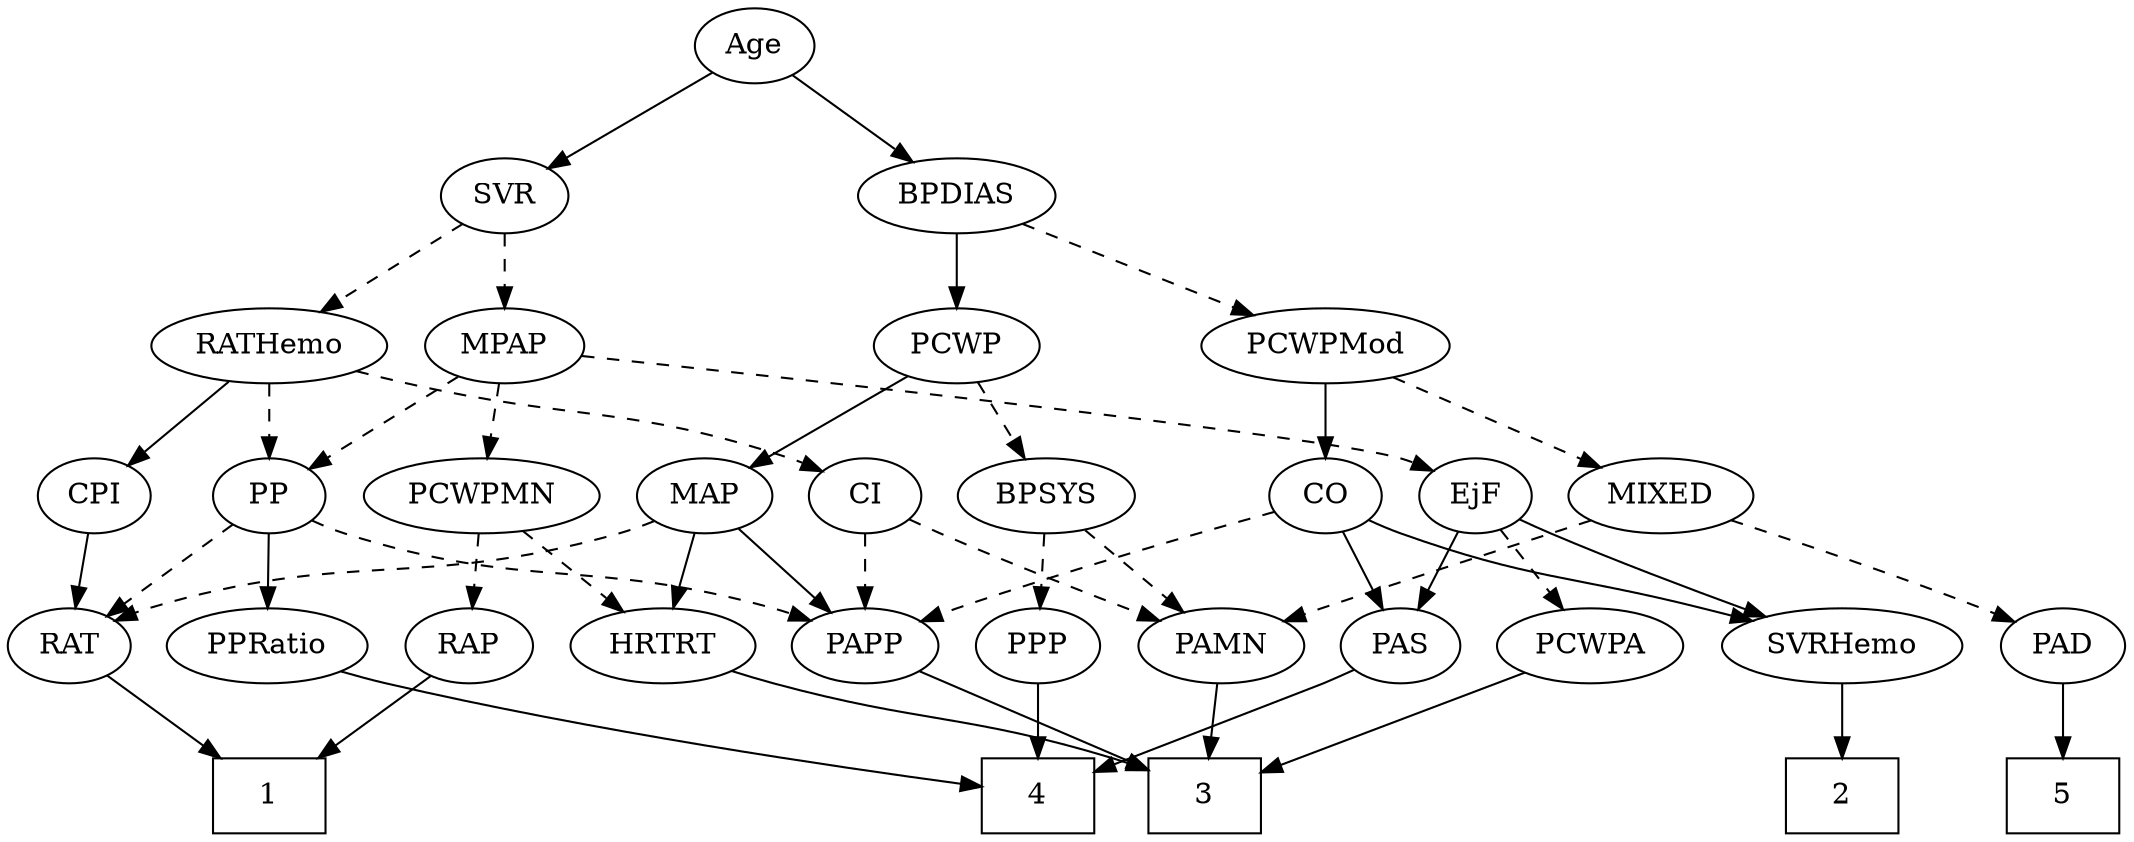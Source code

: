 strict digraph {
	graph [bb="0,0,934.9,396"];
	node [label="\N"];
	1	[height=0.5,
		pos="113.3,18",
		shape=box,
		width=0.75];
	2	[height=0.5,
		pos="809.3,18",
		shape=box,
		width=0.75];
	3	[height=0.5,
		pos="527.3,18",
		shape=box,
		width=0.75];
	4	[height=0.5,
		pos="450.3,18",
		shape=box,
		width=0.75];
	5	[height=0.5,
		pos="906.3,18",
		shape=box,
		width=0.75];
	Age	[height=0.5,
		pos="260.3,378",
		width=0.75];
	SVR	[height=0.5,
		pos="214.3,306",
		width=0.77632];
	Age -> SVR	[pos="e,224.69,322.82 249.86,361.12 244.1,352.34 236.81,341.26 230.34,331.42",
		style=solid];
	BPDIAS	[height=0.5,
		pos="385.3,306",
		width=1.1735];
	Age -> BPDIAS	[pos="e,360.53,320.87 280.38,365.75 299.55,355.02 328.79,338.64 351.54,325.9",
		style=solid];
	EjF	[height=0.5,
		pos="652.3,162",
		width=0.75];
	PAS	[height=0.5,
		pos="612.3,90",
		width=0.75];
	EjF -> PAS	[pos="e,621.52,107.15 643.02,144.76 638.12,136.19 632.01,125.49 626.53,115.9",
		style=solid];
	PCWPA	[height=0.5,
		pos="699.3,90",
		width=1.1555];
	EjF -> PCWPA	[pos="e,688.02,107.8 662.96,145.12 668.69,136.59 675.87,125.89 682.34,116.25",
		style=dashed];
	SVRHemo	[height=0.5,
		pos="809.3,90",
		width=1.3902];
	EjF -> SVRHemo	[pos="e,778.36,104.27 673.57,150.83 678.4,148.56 683.52,146.18 688.3,144 715.08,131.81 745.42,118.53 769.01,108.31",
		style=solid];
	RAP	[height=0.5,
		pos="198.3,90",
		width=0.77632];
	RAP -> 1	[pos="e,133.96,36.019 181.5,75.17 170.21,65.865 155.02,53.363 141.85,42.516",
		style=solid];
	MIXED	[height=0.5,
		pos="737.3,162",
		width=1.1193];
	PAD	[height=0.5,
		pos="906.3,90",
		width=0.79437];
	MIXED -> PAD	[pos="e,883.85,101.2 766.56,149.51 793.19,138.97 833.54,122.8 868.3,108 870.35,107.13 872.46,106.22 874.59,105.29",
		style=dashed];
	PAMN	[height=0.5,
		pos="531.3,90",
		width=1.011];
	MIXED -> PAMN	[pos="e,559.3,101.83 706.49,150.19 700.47,148.11 694.19,145.97 688.3,144 638.71,127.43 625.66,125.24 576.3,108 573.88,107.16 571.4,106.27 \
568.91,105.37",
		style=dashed];
	MPAP	[height=0.5,
		pos="214.3,234",
		width=0.97491];
	MPAP -> EjF	[pos="e,631.79,174.02 247.72,228.5 273.33,225.06 309.54,220.2 341.3,216 463.5,199.82 498.03,214.74 616.3,180 618.24,179.43 620.2,178.77 \
622.17,178.04",
		style=dashed];
	PCWPMN	[height=0.5,
		pos="207.3,162",
		width=1.3902];
	MPAP -> PCWPMN	[pos="e,209.01,180.1 212.57,215.7 211.8,207.98 210.87,198.71 210.01,190.11",
		style=dashed];
	PP	[height=0.5,
		pos="112.3,162",
		width=0.75];
	MPAP -> PP	[pos="e,130.36,175.39 194.15,219.17 178.32,208.31 156.16,193.1 138.89,181.25",
		style=dashed];
	BPSYS	[height=0.5,
		pos="465.3,162",
		width=1.0471];
	BPSYS -> PAMN	[pos="e,516.38,106.82 480.27,145.12 488.88,135.99 499.85,124.36 509.41,114.22",
		style=dashed];
	PPP	[height=0.5,
		pos="450.3,90",
		width=0.75];
	BPSYS -> PPP	[pos="e,454,108.28 461.67,144.05 460,136.26 457.97,126.82 456.1,118.08",
		style=dashed];
	PAD -> 5	[pos="e,906.3,36.104 906.3,71.697 906.3,63.983 906.3,54.712 906.3,46.112",
		style=solid];
	CO	[height=0.5,
		pos="580.3,162",
		width=0.75];
	CO -> PAS	[pos="e,604.77,107.47 587.88,144.41 591.67,136.13 596.33,125.92 600.57,116.66",
		style=solid];
	CO -> SVRHemo	[pos="e,771.56,101.98 601.35,150.29 606.19,148.04 611.37,145.81 616.3,144 674.19,122.75 690.89,124.54 750.3,108 754.06,106.95 757.95,105.86 \
761.87,104.75",
		style=solid];
	PAPP	[height=0.5,
		pos="373.3,90",
		width=0.88464];
	CO -> PAPP	[pos="e,397.88,101.59 555.89,153.91 523.33,144.29 464.01,126.21 414.3,108 412.04,107.17 409.72,106.29 407.39,105.39",
		style=dashed];
	PAS -> 4	[pos="e,477.44,30.257 591.05,78.78 586.22,76.508 581.09,74.14 576.3,72 559.72,64.605 517.98,47.128 487.06,34.256",
		style=solid];
	PAMN -> 3	[pos="e,528.27,36.104 530.31,71.697 529.87,63.983 529.34,54.712 528.85,46.112",
		style=solid];
	RATHemo	[height=0.5,
		pos="112.3,234",
		width=1.3721];
	CPI	[height=0.5,
		pos="34.298,162",
		width=0.75];
	RATHemo -> CPI	[pos="e,49.816,176.93 94.598,217.12 83.642,207.28 69.451,194.55 57.588,183.9",
		style=solid];
	RATHemo -> PP	[pos="e,112.3,180.1 112.3,215.7 112.3,207.98 112.3,198.71 112.3,190.11",
		style=dashed];
	CI	[height=0.5,
		pos="382.3,162",
		width=0.75];
	RATHemo -> CI	[pos="e,361.71,173.76 148.99,221.74 156.03,219.73 163.37,217.72 170.3,216 247.79,196.75 270.55,205.23 346.3,180 348.22,179.36 350.17,178.65 \
352.11,177.88",
		style=dashed];
	RAT	[height=0.5,
		pos="27.298,90",
		width=0.75827];
	CPI -> RAT	[pos="e,29.008,108.1 32.567,143.7 31.796,135.98 30.869,126.71 30.009,118.11",
		style=solid];
	RAT -> 1	[pos="e,92.191,36.18 43.879,75.503 55.278,66.225 70.72,53.656 84.146,42.728",
		style=solid];
	SVR -> MPAP	[pos="e,214.3,252.1 214.3,287.7 214.3,279.98 214.3,270.71 214.3,262.11",
		style=dashed];
	SVR -> RATHemo	[pos="e,134.44,250.19 195.59,292.16 180.9,282.08 160.13,267.83 143.01,256.08",
		style=dashed];
	PCWPMod	[height=0.5,
		pos="580.3,234",
		width=1.4443];
	PCWPMod -> MIXED	[pos="e,709.88,175.22 610.94,219.34 636.65,207.88 673.42,191.48 700.67,179.33",
		style=dashed];
	PCWPMod -> CO	[pos="e,580.3,180.1 580.3,215.7 580.3,207.98 580.3,198.71 580.3,190.11",
		style=solid];
	PCWPA -> 3	[pos="e,554.35,30.008 670.12,77.125 640.76,65.177 595.41,46.721 563.71,33.82",
		style=solid];
	PCWPMN -> RAP	[pos="e,200.5,108.1 205.07,143.7 204.08,135.98 202.89,126.71 201.78,118.11",
		style=dashed];
	HRTRT	[height=0.5,
		pos="284.3,90",
		width=1.1013];
	PCWPMN -> HRTRT	[pos="e,267.42,106.34 224.77,145.12 235.15,135.68 248.48,123.56 259.89,113.19",
		style=dashed];
	SVRHemo -> 2	[pos="e,809.3,36.104 809.3,71.697 809.3,63.983 809.3,54.712 809.3,46.112",
		style=solid];
	BPDIAS -> PCWPMod	[pos="e,545.42,247.52 416.63,293.75 448.81,282.2 499.19,264.11 535.56,251.06",
		style=dashed];
	PCWP	[height=0.5,
		pos="385.3,234",
		width=0.97491];
	BPDIAS -> PCWP	[pos="e,385.3,252.1 385.3,287.7 385.3,279.98 385.3,270.71 385.3,262.11",
		style=solid];
	MAP	[height=0.5,
		pos="306.3,162",
		width=0.84854];
	MAP -> RAT	[pos="e,47.857,101.85 282.93,150.03 277.55,147.79 271.79,145.63 266.3,144 178.46,117.91 150.61,135.81 63.298,108 61.371,107.39 59.415,\
106.69 57.461,105.94",
		style=dashed];
	MAP -> PAPP	[pos="e,358.79,106.16 320.84,145.81 329.88,136.36 341.67,124.04 351.78,113.48",
		style=solid];
	MAP -> HRTRT	[pos="e,289.73,108.28 300.97,144.05 298.52,136.26 295.56,126.82 292.81,118.08",
		style=solid];
	PP -> RAT	[pos="e,43.636,104.46 95.909,147.5 83.327,137.14 65.759,122.67 51.551,110.97",
		style=dashed];
	PPRatio	[height=0.5,
		pos="112.3,90",
		width=1.1013];
	PP -> PPRatio	[pos="e,112.3,108.1 112.3,143.7 112.3,135.98 112.3,126.71 112.3,118.11",
		style=solid];
	PP -> PAPP	[pos="e,349.49,102.08 132.88,150.21 137.83,147.91 143.17,145.68 148.3,144 227.9,117.91 253.2,132.52 333.3,108 335.55,107.31 337.85,106.54 \
340.15,105.71",
		style=dashed];
	PPP -> 4	[pos="e,450.3,36.104 450.3,71.697 450.3,63.983 450.3,54.712 450.3,46.112",
		style=solid];
	PPRatio -> 4	[pos="e,422.9,22.602 141.87,77.926 148.23,75.777 154.94,73.675 161.3,72 250.27,48.554 357.34,31.836 412.83,24.005",
		style=solid];
	PCWP -> BPSYS	[pos="e,448.08,178.07 402.26,218.15 413.33,208.48 427.95,195.68 440.33,184.85",
		style=dashed];
	PCWP -> MAP	[pos="e,322.49,177.35 368.54,218.15 357.4,208.28 342.59,195.15 330.21,184.19",
		style=solid];
	CI -> PAMN	[pos="e,505.71,102.98 403.61,150.92 408.44,148.64 413.54,146.24 418.3,144 444.55,131.65 474.24,117.72 496.6,107.24",
		style=dashed];
	CI -> PAPP	[pos="e,375.52,108.28 380.12,144.05 379.13,136.35 377.93,127.03 376.82,118.36",
		style=dashed];
	PAPP -> 3	[pos="e,500.3,31.273 397.36,78.062 422.44,66.662 462.05,48.66 490.94,35.525",
		style=solid];
	HRTRT -> 3	[pos="e,500.18,30.97 313.83,77.963 319.9,75.858 326.27,73.765 332.3,72 399.75,52.237 419.39,57.533 486.3,36 487.72,35.543 489.16,35.057 \
490.61,34.55",
		style=solid];
}
